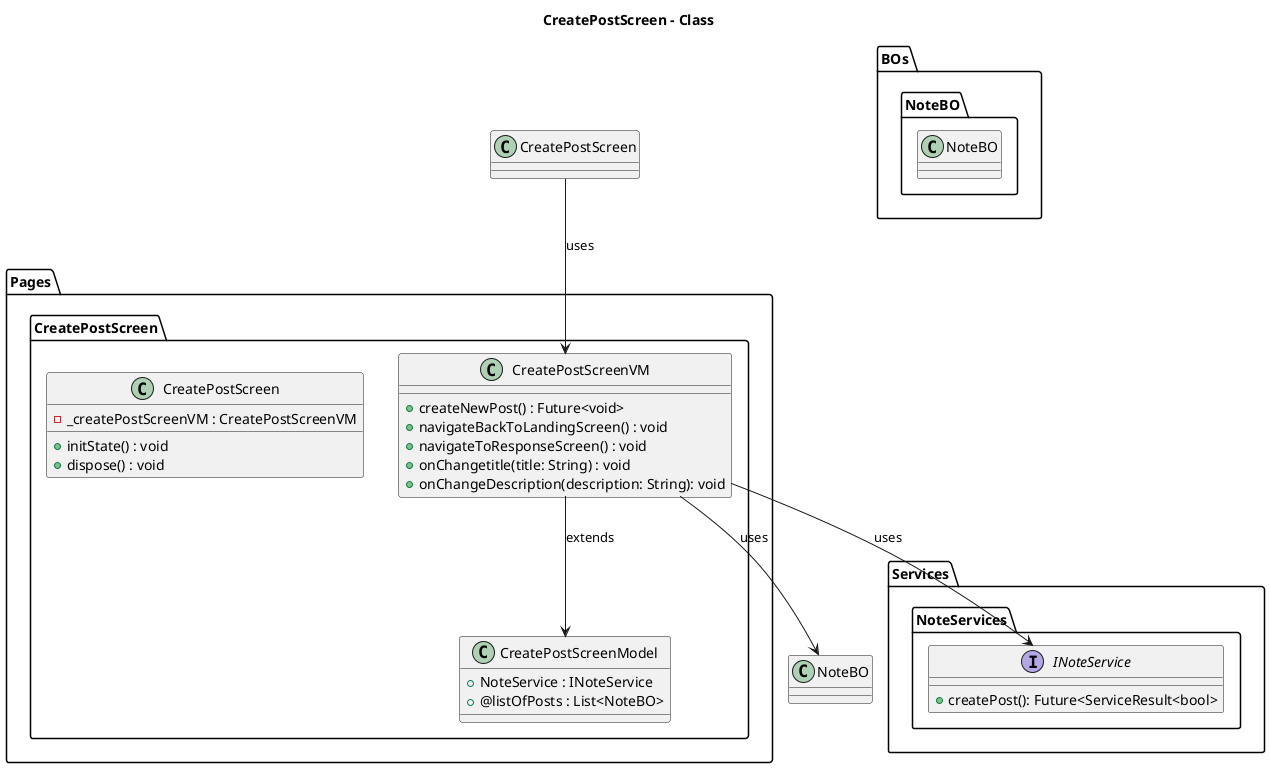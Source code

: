 @startuml CreatePostScreen - Class

title **CreatePostScreen - Class**

package Pages{
    package CreatePostScreen{
        class CreatePostScreenModel{
            + NoteService : INoteService
            + @listOfPosts : List<NoteBO>
        }
        class CreatePostScreenVM{
            + createNewPost() : Future<void>
            + navigateBackToLandingScreen() : void
            + navigateToResponseScreen() : void
            + onChangetitle(title: String) : void
            + onChangeDescription(description: String): void
        }
        class CreatePostScreen{
            - _createPostScreenVM : CreatePostScreenVM
            + initState() : void
            + dispose() : void
        }
    }
}

package Services{
    package NoteServices{
        interface INoteService{
            + createPost(): Future<ServiceResult<bool>
        }
    }
}

package BOs{
    package NoteBO{
        class NoteBO{
        }
    }
}

CreatePostScreenVM --> NoteBO : uses
CreatePostScreenVM --> INoteService : uses
CreatePostScreenVM --> CreatePostScreenModel : extends
CreatePostScreen --> CreatePostScreenVM : uses
@enduml